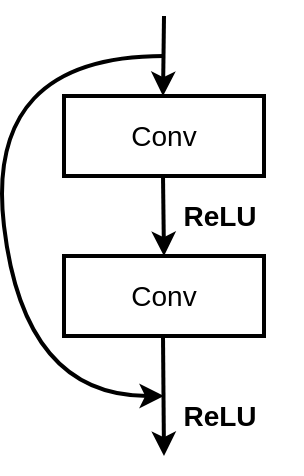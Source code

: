 <mxfile version="15.3.7" type="github">
  <diagram id="5y8WKerClhFsdwtr1sQa" name="Page-1">
    <mxGraphModel dx="638" dy="491" grid="1" gridSize="10" guides="1" tooltips="1" connect="1" arrows="1" fold="1" page="1" pageScale="1" pageWidth="200" pageHeight="250" math="1" shadow="0">
      <root>
        <mxCell id="0" />
        <mxCell id="1" parent="0" />
        <mxCell id="mxmy_XFPGLv-WRa77Hi1-1" value="&lt;font style=&quot;font-size: 14px&quot;&gt;Conv&lt;/font&gt;" style="rounded=0;whiteSpace=wrap;html=1;strokeWidth=2;" vertex="1" parent="1">
          <mxGeometry x="461" y="55" width="100" height="40" as="geometry" />
        </mxCell>
        <mxCell id="mxmy_XFPGLv-WRa77Hi1-2" value="&lt;font style=&quot;font-size: 14px&quot;&gt;Conv&lt;/font&gt;" style="rounded=0;whiteSpace=wrap;html=1;strokeWidth=2;" vertex="1" parent="1">
          <mxGeometry x="461" y="135" width="100" height="40" as="geometry" />
        </mxCell>
        <mxCell id="mxmy_XFPGLv-WRa77Hi1-3" value="" style="endArrow=classic;html=1;strokeWidth=2;" edge="1" parent="1">
          <mxGeometry width="50" height="50" relative="1" as="geometry">
            <mxPoint x="510.5" y="95" as="sourcePoint" />
            <mxPoint x="511" y="135" as="targetPoint" />
          </mxGeometry>
        </mxCell>
        <mxCell id="mxmy_XFPGLv-WRa77Hi1-4" value="" style="endArrow=classic;html=1;strokeWidth=2;" edge="1" parent="1">
          <mxGeometry width="50" height="50" relative="1" as="geometry">
            <mxPoint x="510.5" y="175" as="sourcePoint" />
            <mxPoint x="511" y="235" as="targetPoint" />
          </mxGeometry>
        </mxCell>
        <mxCell id="mxmy_XFPGLv-WRa77Hi1-5" value="" style="endArrow=classic;html=1;strokeWidth=2;" edge="1" parent="1">
          <mxGeometry width="50" height="50" relative="1" as="geometry">
            <mxPoint x="511" y="15" as="sourcePoint" />
            <mxPoint x="510.5" y="55" as="targetPoint" />
          </mxGeometry>
        </mxCell>
        <mxCell id="mxmy_XFPGLv-WRa77Hi1-6" value="&lt;b&gt;&lt;font style=&quot;font-size: 14px&quot;&gt;ReLU&lt;/font&gt;&lt;/b&gt;" style="text;html=1;strokeColor=none;fillColor=none;align=center;verticalAlign=middle;whiteSpace=wrap;rounded=0;" vertex="1" parent="1">
          <mxGeometry x="498" y="105" width="82" height="20" as="geometry" />
        </mxCell>
        <mxCell id="mxmy_XFPGLv-WRa77Hi1-9" value="" style="curved=1;endArrow=classic;html=1;strokeWidth=2;" edge="1" parent="1">
          <mxGeometry width="50" height="50" relative="1" as="geometry">
            <mxPoint x="511" y="35" as="sourcePoint" />
            <mxPoint x="511" y="205" as="targetPoint" />
            <Array as="points">
              <mxPoint x="421" y="35" />
              <mxPoint x="441" y="205" />
            </Array>
          </mxGeometry>
        </mxCell>
        <mxCell id="mxmy_XFPGLv-WRa77Hi1-10" value="&lt;b&gt;&lt;font style=&quot;font-size: 14px&quot;&gt;ReLU&lt;/font&gt;&lt;/b&gt;" style="text;html=1;strokeColor=none;fillColor=none;align=center;verticalAlign=middle;whiteSpace=wrap;rounded=0;" vertex="1" parent="1">
          <mxGeometry x="519" y="205" width="40" height="20" as="geometry" />
        </mxCell>
      </root>
    </mxGraphModel>
  </diagram>
</mxfile>
